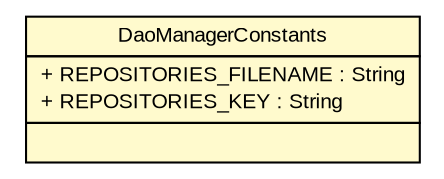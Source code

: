 #!/usr/local/bin/dot
#
# Class diagram 
# Generated by UMLGraph version R5_6-24-gf6e263 (http://www.umlgraph.org/)
#

digraph G {
	edge [fontname="arial",fontsize=10,labelfontname="arial",labelfontsize=10];
	node [fontname="arial",fontsize=10,shape=plaintext];
	nodesep=0.25;
	ranksep=0.5;
	// gov.sandia.cf.dao.DaoManagerConstants
	c83547 [label=<<table title="gov.sandia.cf.dao.DaoManagerConstants" border="0" cellborder="1" cellspacing="0" cellpadding="2" port="p" bgcolor="lemonChiffon" href="./DaoManagerConstants.html">
		<tr><td><table border="0" cellspacing="0" cellpadding="1">
<tr><td align="center" balign="center"> DaoManagerConstants </td></tr>
		</table></td></tr>
		<tr><td><table border="0" cellspacing="0" cellpadding="1">
<tr><td align="left" balign="left"> + REPOSITORIES_FILENAME : String </td></tr>
<tr><td align="left" balign="left"> + REPOSITORIES_KEY : String </td></tr>
		</table></td></tr>
		<tr><td><table border="0" cellspacing="0" cellpadding="1">
<tr><td align="left" balign="left">  </td></tr>
		</table></td></tr>
		</table>>, URL="./DaoManagerConstants.html", fontname="arial", fontcolor="black", fontsize=10.0];
}

